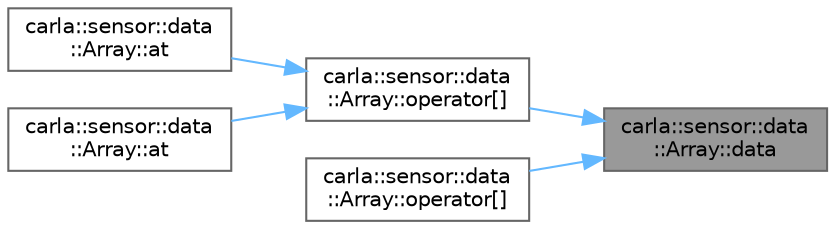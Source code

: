 digraph "carla::sensor::data::Array::data"
{
 // INTERACTIVE_SVG=YES
 // LATEX_PDF_SIZE
  bgcolor="transparent";
  edge [fontname=Helvetica,fontsize=10,labelfontname=Helvetica,labelfontsize=10];
  node [fontname=Helvetica,fontsize=10,shape=box,height=0.2,width=0.4];
  rankdir="RL";
  Node1 [id="Node000001",label="carla::sensor::data\l::Array::data",height=0.2,width=0.4,color="gray40", fillcolor="grey60", style="filled", fontcolor="black",tooltip=" "];
  Node1 -> Node2 [id="edge1_Node000001_Node000002",dir="back",color="steelblue1",style="solid",tooltip=" "];
  Node2 [id="Node000002",label="carla::sensor::data\l::Array::operator[]",height=0.2,width=0.4,color="grey40", fillcolor="white", style="filled",URL="$d2/dcc/classcarla_1_1sensor_1_1data_1_1Array.html#a6da385e09a9a25e1bc70f415af353e24",tooltip=" "];
  Node2 -> Node3 [id="edge2_Node000002_Node000003",dir="back",color="steelblue1",style="solid",tooltip=" "];
  Node3 [id="Node000003",label="carla::sensor::data\l::Array::at",height=0.2,width=0.4,color="grey40", fillcolor="white", style="filled",URL="$d2/dcc/classcarla_1_1sensor_1_1data_1_1Array.html#ac5afe29e1647fd161dfafe6f3aed9508",tooltip=" "];
  Node2 -> Node4 [id="edge3_Node000002_Node000004",dir="back",color="steelblue1",style="solid",tooltip=" "];
  Node4 [id="Node000004",label="carla::sensor::data\l::Array::at",height=0.2,width=0.4,color="grey40", fillcolor="white", style="filled",URL="$d2/dcc/classcarla_1_1sensor_1_1data_1_1Array.html#a1c2868d24003355938fa4b905568c990",tooltip=" "];
  Node1 -> Node5 [id="edge4_Node000001_Node000005",dir="back",color="steelblue1",style="solid",tooltip=" "];
  Node5 [id="Node000005",label="carla::sensor::data\l::Array::operator[]",height=0.2,width=0.4,color="grey40", fillcolor="white", style="filled",URL="$d2/dcc/classcarla_1_1sensor_1_1data_1_1Array.html#a661fc438ddf6de6a612bf61bac8058c3",tooltip=" "];
}
